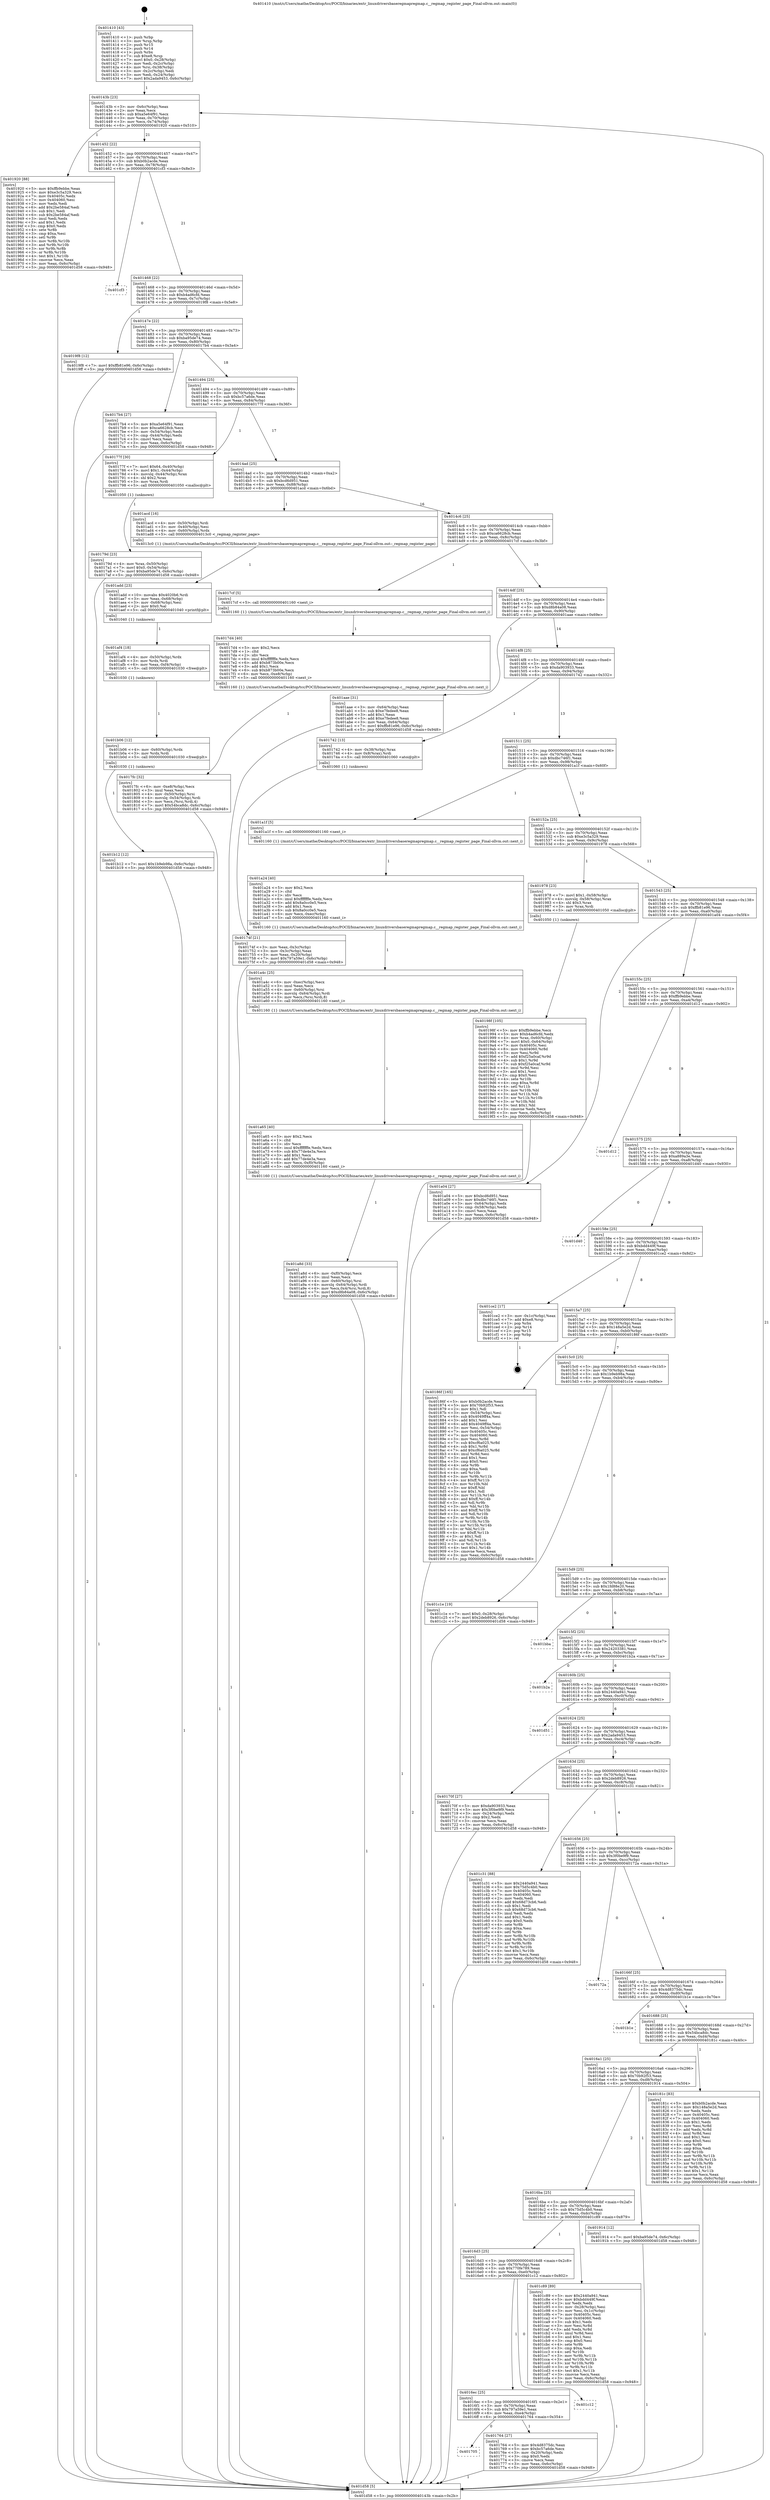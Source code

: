 digraph "0x401410" {
  label = "0x401410 (/mnt/c/Users/mathe/Desktop/tcc/POCII/binaries/extr_linuxdriversbaseregmapregmap.c__regmap_register_page_Final-ollvm.out::main(0))"
  labelloc = "t"
  node[shape=record]

  Entry [label="",width=0.3,height=0.3,shape=circle,fillcolor=black,style=filled]
  "0x40143b" [label="{
     0x40143b [23]\l
     | [instrs]\l
     &nbsp;&nbsp;0x40143b \<+3\>: mov -0x6c(%rbp),%eax\l
     &nbsp;&nbsp;0x40143e \<+2\>: mov %eax,%ecx\l
     &nbsp;&nbsp;0x401440 \<+6\>: sub $0xa5e64f91,%ecx\l
     &nbsp;&nbsp;0x401446 \<+3\>: mov %eax,-0x70(%rbp)\l
     &nbsp;&nbsp;0x401449 \<+3\>: mov %ecx,-0x74(%rbp)\l
     &nbsp;&nbsp;0x40144c \<+6\>: je 0000000000401920 \<main+0x510\>\l
  }"]
  "0x401920" [label="{
     0x401920 [88]\l
     | [instrs]\l
     &nbsp;&nbsp;0x401920 \<+5\>: mov $0xffb9ebbe,%eax\l
     &nbsp;&nbsp;0x401925 \<+5\>: mov $0xe3c5a329,%ecx\l
     &nbsp;&nbsp;0x40192a \<+7\>: mov 0x40405c,%edx\l
     &nbsp;&nbsp;0x401931 \<+7\>: mov 0x404060,%esi\l
     &nbsp;&nbsp;0x401938 \<+2\>: mov %edx,%edi\l
     &nbsp;&nbsp;0x40193a \<+6\>: add $0x2be584af,%edi\l
     &nbsp;&nbsp;0x401940 \<+3\>: sub $0x1,%edi\l
     &nbsp;&nbsp;0x401943 \<+6\>: sub $0x2be584af,%edi\l
     &nbsp;&nbsp;0x401949 \<+3\>: imul %edi,%edx\l
     &nbsp;&nbsp;0x40194c \<+3\>: and $0x1,%edx\l
     &nbsp;&nbsp;0x40194f \<+3\>: cmp $0x0,%edx\l
     &nbsp;&nbsp;0x401952 \<+4\>: sete %r8b\l
     &nbsp;&nbsp;0x401956 \<+3\>: cmp $0xa,%esi\l
     &nbsp;&nbsp;0x401959 \<+4\>: setl %r9b\l
     &nbsp;&nbsp;0x40195d \<+3\>: mov %r8b,%r10b\l
     &nbsp;&nbsp;0x401960 \<+3\>: and %r9b,%r10b\l
     &nbsp;&nbsp;0x401963 \<+3\>: xor %r9b,%r8b\l
     &nbsp;&nbsp;0x401966 \<+3\>: or %r8b,%r10b\l
     &nbsp;&nbsp;0x401969 \<+4\>: test $0x1,%r10b\l
     &nbsp;&nbsp;0x40196d \<+3\>: cmovne %ecx,%eax\l
     &nbsp;&nbsp;0x401970 \<+3\>: mov %eax,-0x6c(%rbp)\l
     &nbsp;&nbsp;0x401973 \<+5\>: jmp 0000000000401d58 \<main+0x948\>\l
  }"]
  "0x401452" [label="{
     0x401452 [22]\l
     | [instrs]\l
     &nbsp;&nbsp;0x401452 \<+5\>: jmp 0000000000401457 \<main+0x47\>\l
     &nbsp;&nbsp;0x401457 \<+3\>: mov -0x70(%rbp),%eax\l
     &nbsp;&nbsp;0x40145a \<+5\>: sub $0xb0b2acde,%eax\l
     &nbsp;&nbsp;0x40145f \<+3\>: mov %eax,-0x78(%rbp)\l
     &nbsp;&nbsp;0x401462 \<+6\>: je 0000000000401cf3 \<main+0x8e3\>\l
  }"]
  Exit [label="",width=0.3,height=0.3,shape=circle,fillcolor=black,style=filled,peripheries=2]
  "0x401cf3" [label="{
     0x401cf3\l
  }", style=dashed]
  "0x401468" [label="{
     0x401468 [22]\l
     | [instrs]\l
     &nbsp;&nbsp;0x401468 \<+5\>: jmp 000000000040146d \<main+0x5d\>\l
     &nbsp;&nbsp;0x40146d \<+3\>: mov -0x70(%rbp),%eax\l
     &nbsp;&nbsp;0x401470 \<+5\>: sub $0xb4ad6cfd,%eax\l
     &nbsp;&nbsp;0x401475 \<+3\>: mov %eax,-0x7c(%rbp)\l
     &nbsp;&nbsp;0x401478 \<+6\>: je 00000000004019f8 \<main+0x5e8\>\l
  }"]
  "0x401b12" [label="{
     0x401b12 [12]\l
     | [instrs]\l
     &nbsp;&nbsp;0x401b12 \<+7\>: movl $0x1b9eb98a,-0x6c(%rbp)\l
     &nbsp;&nbsp;0x401b19 \<+5\>: jmp 0000000000401d58 \<main+0x948\>\l
  }"]
  "0x4019f8" [label="{
     0x4019f8 [12]\l
     | [instrs]\l
     &nbsp;&nbsp;0x4019f8 \<+7\>: movl $0xffb81e96,-0x6c(%rbp)\l
     &nbsp;&nbsp;0x4019ff \<+5\>: jmp 0000000000401d58 \<main+0x948\>\l
  }"]
  "0x40147e" [label="{
     0x40147e [22]\l
     | [instrs]\l
     &nbsp;&nbsp;0x40147e \<+5\>: jmp 0000000000401483 \<main+0x73\>\l
     &nbsp;&nbsp;0x401483 \<+3\>: mov -0x70(%rbp),%eax\l
     &nbsp;&nbsp;0x401486 \<+5\>: sub $0xba95de74,%eax\l
     &nbsp;&nbsp;0x40148b \<+3\>: mov %eax,-0x80(%rbp)\l
     &nbsp;&nbsp;0x40148e \<+6\>: je 00000000004017b4 \<main+0x3a4\>\l
  }"]
  "0x401b06" [label="{
     0x401b06 [12]\l
     | [instrs]\l
     &nbsp;&nbsp;0x401b06 \<+4\>: mov -0x60(%rbp),%rdx\l
     &nbsp;&nbsp;0x401b0a \<+3\>: mov %rdx,%rdi\l
     &nbsp;&nbsp;0x401b0d \<+5\>: call 0000000000401030 \<free@plt\>\l
     | [calls]\l
     &nbsp;&nbsp;0x401030 \{1\} (unknown)\l
  }"]
  "0x4017b4" [label="{
     0x4017b4 [27]\l
     | [instrs]\l
     &nbsp;&nbsp;0x4017b4 \<+5\>: mov $0xa5e64f91,%eax\l
     &nbsp;&nbsp;0x4017b9 \<+5\>: mov $0xca6628cb,%ecx\l
     &nbsp;&nbsp;0x4017be \<+3\>: mov -0x54(%rbp),%edx\l
     &nbsp;&nbsp;0x4017c1 \<+3\>: cmp -0x44(%rbp),%edx\l
     &nbsp;&nbsp;0x4017c4 \<+3\>: cmovl %ecx,%eax\l
     &nbsp;&nbsp;0x4017c7 \<+3\>: mov %eax,-0x6c(%rbp)\l
     &nbsp;&nbsp;0x4017ca \<+5\>: jmp 0000000000401d58 \<main+0x948\>\l
  }"]
  "0x401494" [label="{
     0x401494 [25]\l
     | [instrs]\l
     &nbsp;&nbsp;0x401494 \<+5\>: jmp 0000000000401499 \<main+0x89\>\l
     &nbsp;&nbsp;0x401499 \<+3\>: mov -0x70(%rbp),%eax\l
     &nbsp;&nbsp;0x40149c \<+5\>: sub $0xbc57a6de,%eax\l
     &nbsp;&nbsp;0x4014a1 \<+6\>: mov %eax,-0x84(%rbp)\l
     &nbsp;&nbsp;0x4014a7 \<+6\>: je 000000000040177f \<main+0x36f\>\l
  }"]
  "0x401af4" [label="{
     0x401af4 [18]\l
     | [instrs]\l
     &nbsp;&nbsp;0x401af4 \<+4\>: mov -0x50(%rbp),%rdx\l
     &nbsp;&nbsp;0x401af8 \<+3\>: mov %rdx,%rdi\l
     &nbsp;&nbsp;0x401afb \<+6\>: mov %eax,-0xf4(%rbp)\l
     &nbsp;&nbsp;0x401b01 \<+5\>: call 0000000000401030 \<free@plt\>\l
     | [calls]\l
     &nbsp;&nbsp;0x401030 \{1\} (unknown)\l
  }"]
  "0x40177f" [label="{
     0x40177f [30]\l
     | [instrs]\l
     &nbsp;&nbsp;0x40177f \<+7\>: movl $0x64,-0x40(%rbp)\l
     &nbsp;&nbsp;0x401786 \<+7\>: movl $0x1,-0x44(%rbp)\l
     &nbsp;&nbsp;0x40178d \<+4\>: movslq -0x44(%rbp),%rax\l
     &nbsp;&nbsp;0x401791 \<+4\>: shl $0x2,%rax\l
     &nbsp;&nbsp;0x401795 \<+3\>: mov %rax,%rdi\l
     &nbsp;&nbsp;0x401798 \<+5\>: call 0000000000401050 \<malloc@plt\>\l
     | [calls]\l
     &nbsp;&nbsp;0x401050 \{1\} (unknown)\l
  }"]
  "0x4014ad" [label="{
     0x4014ad [25]\l
     | [instrs]\l
     &nbsp;&nbsp;0x4014ad \<+5\>: jmp 00000000004014b2 \<main+0xa2\>\l
     &nbsp;&nbsp;0x4014b2 \<+3\>: mov -0x70(%rbp),%eax\l
     &nbsp;&nbsp;0x4014b5 \<+5\>: sub $0xbcd6d951,%eax\l
     &nbsp;&nbsp;0x4014ba \<+6\>: mov %eax,-0x88(%rbp)\l
     &nbsp;&nbsp;0x4014c0 \<+6\>: je 0000000000401acd \<main+0x6bd\>\l
  }"]
  "0x401add" [label="{
     0x401add [23]\l
     | [instrs]\l
     &nbsp;&nbsp;0x401add \<+10\>: movabs $0x4020b6,%rdi\l
     &nbsp;&nbsp;0x401ae7 \<+3\>: mov %eax,-0x68(%rbp)\l
     &nbsp;&nbsp;0x401aea \<+3\>: mov -0x68(%rbp),%esi\l
     &nbsp;&nbsp;0x401aed \<+2\>: mov $0x0,%al\l
     &nbsp;&nbsp;0x401aef \<+5\>: call 0000000000401040 \<printf@plt\>\l
     | [calls]\l
     &nbsp;&nbsp;0x401040 \{1\} (unknown)\l
  }"]
  "0x401acd" [label="{
     0x401acd [16]\l
     | [instrs]\l
     &nbsp;&nbsp;0x401acd \<+4\>: mov -0x50(%rbp),%rdi\l
     &nbsp;&nbsp;0x401ad1 \<+3\>: mov -0x40(%rbp),%esi\l
     &nbsp;&nbsp;0x401ad4 \<+4\>: mov -0x60(%rbp),%rdx\l
     &nbsp;&nbsp;0x401ad8 \<+5\>: call 00000000004013c0 \<_regmap_register_page\>\l
     | [calls]\l
     &nbsp;&nbsp;0x4013c0 \{1\} (/mnt/c/Users/mathe/Desktop/tcc/POCII/binaries/extr_linuxdriversbaseregmapregmap.c__regmap_register_page_Final-ollvm.out::_regmap_register_page)\l
  }"]
  "0x4014c6" [label="{
     0x4014c6 [25]\l
     | [instrs]\l
     &nbsp;&nbsp;0x4014c6 \<+5\>: jmp 00000000004014cb \<main+0xbb\>\l
     &nbsp;&nbsp;0x4014cb \<+3\>: mov -0x70(%rbp),%eax\l
     &nbsp;&nbsp;0x4014ce \<+5\>: sub $0xca6628cb,%eax\l
     &nbsp;&nbsp;0x4014d3 \<+6\>: mov %eax,-0x8c(%rbp)\l
     &nbsp;&nbsp;0x4014d9 \<+6\>: je 00000000004017cf \<main+0x3bf\>\l
  }"]
  "0x401a8d" [label="{
     0x401a8d [33]\l
     | [instrs]\l
     &nbsp;&nbsp;0x401a8d \<+6\>: mov -0xf0(%rbp),%ecx\l
     &nbsp;&nbsp;0x401a93 \<+3\>: imul %eax,%ecx\l
     &nbsp;&nbsp;0x401a96 \<+4\>: mov -0x60(%rbp),%rsi\l
     &nbsp;&nbsp;0x401a9a \<+4\>: movslq -0x64(%rbp),%rdi\l
     &nbsp;&nbsp;0x401a9e \<+4\>: mov %ecx,0x4(%rsi,%rdi,8)\l
     &nbsp;&nbsp;0x401aa2 \<+7\>: movl $0xd8b84a08,-0x6c(%rbp)\l
     &nbsp;&nbsp;0x401aa9 \<+5\>: jmp 0000000000401d58 \<main+0x948\>\l
  }"]
  "0x4017cf" [label="{
     0x4017cf [5]\l
     | [instrs]\l
     &nbsp;&nbsp;0x4017cf \<+5\>: call 0000000000401160 \<next_i\>\l
     | [calls]\l
     &nbsp;&nbsp;0x401160 \{1\} (/mnt/c/Users/mathe/Desktop/tcc/POCII/binaries/extr_linuxdriversbaseregmapregmap.c__regmap_register_page_Final-ollvm.out::next_i)\l
  }"]
  "0x4014df" [label="{
     0x4014df [25]\l
     | [instrs]\l
     &nbsp;&nbsp;0x4014df \<+5\>: jmp 00000000004014e4 \<main+0xd4\>\l
     &nbsp;&nbsp;0x4014e4 \<+3\>: mov -0x70(%rbp),%eax\l
     &nbsp;&nbsp;0x4014e7 \<+5\>: sub $0xd8b84a08,%eax\l
     &nbsp;&nbsp;0x4014ec \<+6\>: mov %eax,-0x90(%rbp)\l
     &nbsp;&nbsp;0x4014f2 \<+6\>: je 0000000000401aae \<main+0x69e\>\l
  }"]
  "0x401a65" [label="{
     0x401a65 [40]\l
     | [instrs]\l
     &nbsp;&nbsp;0x401a65 \<+5\>: mov $0x2,%ecx\l
     &nbsp;&nbsp;0x401a6a \<+1\>: cltd\l
     &nbsp;&nbsp;0x401a6b \<+2\>: idiv %ecx\l
     &nbsp;&nbsp;0x401a6d \<+6\>: imul $0xfffffffe,%edx,%ecx\l
     &nbsp;&nbsp;0x401a73 \<+6\>: sub $0x77de4e3a,%ecx\l
     &nbsp;&nbsp;0x401a79 \<+3\>: add $0x1,%ecx\l
     &nbsp;&nbsp;0x401a7c \<+6\>: add $0x77de4e3a,%ecx\l
     &nbsp;&nbsp;0x401a82 \<+6\>: mov %ecx,-0xf0(%rbp)\l
     &nbsp;&nbsp;0x401a88 \<+5\>: call 0000000000401160 \<next_i\>\l
     | [calls]\l
     &nbsp;&nbsp;0x401160 \{1\} (/mnt/c/Users/mathe/Desktop/tcc/POCII/binaries/extr_linuxdriversbaseregmapregmap.c__regmap_register_page_Final-ollvm.out::next_i)\l
  }"]
  "0x401aae" [label="{
     0x401aae [31]\l
     | [instrs]\l
     &nbsp;&nbsp;0x401aae \<+3\>: mov -0x64(%rbp),%eax\l
     &nbsp;&nbsp;0x401ab1 \<+5\>: sub $0xe7fedee8,%eax\l
     &nbsp;&nbsp;0x401ab6 \<+3\>: add $0x1,%eax\l
     &nbsp;&nbsp;0x401ab9 \<+5\>: add $0xe7fedee8,%eax\l
     &nbsp;&nbsp;0x401abe \<+3\>: mov %eax,-0x64(%rbp)\l
     &nbsp;&nbsp;0x401ac1 \<+7\>: movl $0xffb81e96,-0x6c(%rbp)\l
     &nbsp;&nbsp;0x401ac8 \<+5\>: jmp 0000000000401d58 \<main+0x948\>\l
  }"]
  "0x4014f8" [label="{
     0x4014f8 [25]\l
     | [instrs]\l
     &nbsp;&nbsp;0x4014f8 \<+5\>: jmp 00000000004014fd \<main+0xed\>\l
     &nbsp;&nbsp;0x4014fd \<+3\>: mov -0x70(%rbp),%eax\l
     &nbsp;&nbsp;0x401500 \<+5\>: sub $0xda903933,%eax\l
     &nbsp;&nbsp;0x401505 \<+6\>: mov %eax,-0x94(%rbp)\l
     &nbsp;&nbsp;0x40150b \<+6\>: je 0000000000401742 \<main+0x332\>\l
  }"]
  "0x401a4c" [label="{
     0x401a4c [25]\l
     | [instrs]\l
     &nbsp;&nbsp;0x401a4c \<+6\>: mov -0xec(%rbp),%ecx\l
     &nbsp;&nbsp;0x401a52 \<+3\>: imul %eax,%ecx\l
     &nbsp;&nbsp;0x401a55 \<+4\>: mov -0x60(%rbp),%rsi\l
     &nbsp;&nbsp;0x401a59 \<+4\>: movslq -0x64(%rbp),%rdi\l
     &nbsp;&nbsp;0x401a5d \<+3\>: mov %ecx,(%rsi,%rdi,8)\l
     &nbsp;&nbsp;0x401a60 \<+5\>: call 0000000000401160 \<next_i\>\l
     | [calls]\l
     &nbsp;&nbsp;0x401160 \{1\} (/mnt/c/Users/mathe/Desktop/tcc/POCII/binaries/extr_linuxdriversbaseregmapregmap.c__regmap_register_page_Final-ollvm.out::next_i)\l
  }"]
  "0x401742" [label="{
     0x401742 [13]\l
     | [instrs]\l
     &nbsp;&nbsp;0x401742 \<+4\>: mov -0x38(%rbp),%rax\l
     &nbsp;&nbsp;0x401746 \<+4\>: mov 0x8(%rax),%rdi\l
     &nbsp;&nbsp;0x40174a \<+5\>: call 0000000000401060 \<atoi@plt\>\l
     | [calls]\l
     &nbsp;&nbsp;0x401060 \{1\} (unknown)\l
  }"]
  "0x401511" [label="{
     0x401511 [25]\l
     | [instrs]\l
     &nbsp;&nbsp;0x401511 \<+5\>: jmp 0000000000401516 \<main+0x106\>\l
     &nbsp;&nbsp;0x401516 \<+3\>: mov -0x70(%rbp),%eax\l
     &nbsp;&nbsp;0x401519 \<+5\>: sub $0xdbc746f1,%eax\l
     &nbsp;&nbsp;0x40151e \<+6\>: mov %eax,-0x98(%rbp)\l
     &nbsp;&nbsp;0x401524 \<+6\>: je 0000000000401a1f \<main+0x60f\>\l
  }"]
  "0x401a24" [label="{
     0x401a24 [40]\l
     | [instrs]\l
     &nbsp;&nbsp;0x401a24 \<+5\>: mov $0x2,%ecx\l
     &nbsp;&nbsp;0x401a29 \<+1\>: cltd\l
     &nbsp;&nbsp;0x401a2a \<+2\>: idiv %ecx\l
     &nbsp;&nbsp;0x401a2c \<+6\>: imul $0xfffffffe,%edx,%ecx\l
     &nbsp;&nbsp;0x401a32 \<+6\>: add $0x8a0cc0e5,%ecx\l
     &nbsp;&nbsp;0x401a38 \<+3\>: add $0x1,%ecx\l
     &nbsp;&nbsp;0x401a3b \<+6\>: sub $0x8a0cc0e5,%ecx\l
     &nbsp;&nbsp;0x401a41 \<+6\>: mov %ecx,-0xec(%rbp)\l
     &nbsp;&nbsp;0x401a47 \<+5\>: call 0000000000401160 \<next_i\>\l
     | [calls]\l
     &nbsp;&nbsp;0x401160 \{1\} (/mnt/c/Users/mathe/Desktop/tcc/POCII/binaries/extr_linuxdriversbaseregmapregmap.c__regmap_register_page_Final-ollvm.out::next_i)\l
  }"]
  "0x401a1f" [label="{
     0x401a1f [5]\l
     | [instrs]\l
     &nbsp;&nbsp;0x401a1f \<+5\>: call 0000000000401160 \<next_i\>\l
     | [calls]\l
     &nbsp;&nbsp;0x401160 \{1\} (/mnt/c/Users/mathe/Desktop/tcc/POCII/binaries/extr_linuxdriversbaseregmapregmap.c__regmap_register_page_Final-ollvm.out::next_i)\l
  }"]
  "0x40152a" [label="{
     0x40152a [25]\l
     | [instrs]\l
     &nbsp;&nbsp;0x40152a \<+5\>: jmp 000000000040152f \<main+0x11f\>\l
     &nbsp;&nbsp;0x40152f \<+3\>: mov -0x70(%rbp),%eax\l
     &nbsp;&nbsp;0x401532 \<+5\>: sub $0xe3c5a329,%eax\l
     &nbsp;&nbsp;0x401537 \<+6\>: mov %eax,-0x9c(%rbp)\l
     &nbsp;&nbsp;0x40153d \<+6\>: je 0000000000401978 \<main+0x568\>\l
  }"]
  "0x40198f" [label="{
     0x40198f [105]\l
     | [instrs]\l
     &nbsp;&nbsp;0x40198f \<+5\>: mov $0xffb9ebbe,%ecx\l
     &nbsp;&nbsp;0x401994 \<+5\>: mov $0xb4ad6cfd,%edx\l
     &nbsp;&nbsp;0x401999 \<+4\>: mov %rax,-0x60(%rbp)\l
     &nbsp;&nbsp;0x40199d \<+7\>: movl $0x0,-0x64(%rbp)\l
     &nbsp;&nbsp;0x4019a4 \<+7\>: mov 0x40405c,%esi\l
     &nbsp;&nbsp;0x4019ab \<+8\>: mov 0x404060,%r8d\l
     &nbsp;&nbsp;0x4019b3 \<+3\>: mov %esi,%r9d\l
     &nbsp;&nbsp;0x4019b6 \<+7\>: add $0xf25a0caf,%r9d\l
     &nbsp;&nbsp;0x4019bd \<+4\>: sub $0x1,%r9d\l
     &nbsp;&nbsp;0x4019c1 \<+7\>: sub $0xf25a0caf,%r9d\l
     &nbsp;&nbsp;0x4019c8 \<+4\>: imul %r9d,%esi\l
     &nbsp;&nbsp;0x4019cc \<+3\>: and $0x1,%esi\l
     &nbsp;&nbsp;0x4019cf \<+3\>: cmp $0x0,%esi\l
     &nbsp;&nbsp;0x4019d2 \<+4\>: sete %r10b\l
     &nbsp;&nbsp;0x4019d6 \<+4\>: cmp $0xa,%r8d\l
     &nbsp;&nbsp;0x4019da \<+4\>: setl %r11b\l
     &nbsp;&nbsp;0x4019de \<+3\>: mov %r10b,%bl\l
     &nbsp;&nbsp;0x4019e1 \<+3\>: and %r11b,%bl\l
     &nbsp;&nbsp;0x4019e4 \<+3\>: xor %r11b,%r10b\l
     &nbsp;&nbsp;0x4019e7 \<+3\>: or %r10b,%bl\l
     &nbsp;&nbsp;0x4019ea \<+3\>: test $0x1,%bl\l
     &nbsp;&nbsp;0x4019ed \<+3\>: cmovne %edx,%ecx\l
     &nbsp;&nbsp;0x4019f0 \<+3\>: mov %ecx,-0x6c(%rbp)\l
     &nbsp;&nbsp;0x4019f3 \<+5\>: jmp 0000000000401d58 \<main+0x948\>\l
  }"]
  "0x401978" [label="{
     0x401978 [23]\l
     | [instrs]\l
     &nbsp;&nbsp;0x401978 \<+7\>: movl $0x1,-0x58(%rbp)\l
     &nbsp;&nbsp;0x40197f \<+4\>: movslq -0x58(%rbp),%rax\l
     &nbsp;&nbsp;0x401983 \<+4\>: shl $0x3,%rax\l
     &nbsp;&nbsp;0x401987 \<+3\>: mov %rax,%rdi\l
     &nbsp;&nbsp;0x40198a \<+5\>: call 0000000000401050 \<malloc@plt\>\l
     | [calls]\l
     &nbsp;&nbsp;0x401050 \{1\} (unknown)\l
  }"]
  "0x401543" [label="{
     0x401543 [25]\l
     | [instrs]\l
     &nbsp;&nbsp;0x401543 \<+5\>: jmp 0000000000401548 \<main+0x138\>\l
     &nbsp;&nbsp;0x401548 \<+3\>: mov -0x70(%rbp),%eax\l
     &nbsp;&nbsp;0x40154b \<+5\>: sub $0xffb81e96,%eax\l
     &nbsp;&nbsp;0x401550 \<+6\>: mov %eax,-0xa0(%rbp)\l
     &nbsp;&nbsp;0x401556 \<+6\>: je 0000000000401a04 \<main+0x5f4\>\l
  }"]
  "0x4017fc" [label="{
     0x4017fc [32]\l
     | [instrs]\l
     &nbsp;&nbsp;0x4017fc \<+6\>: mov -0xe8(%rbp),%ecx\l
     &nbsp;&nbsp;0x401802 \<+3\>: imul %eax,%ecx\l
     &nbsp;&nbsp;0x401805 \<+4\>: mov -0x50(%rbp),%rsi\l
     &nbsp;&nbsp;0x401809 \<+4\>: movslq -0x54(%rbp),%rdi\l
     &nbsp;&nbsp;0x40180d \<+3\>: mov %ecx,(%rsi,%rdi,4)\l
     &nbsp;&nbsp;0x401810 \<+7\>: movl $0x54bca8dc,-0x6c(%rbp)\l
     &nbsp;&nbsp;0x401817 \<+5\>: jmp 0000000000401d58 \<main+0x948\>\l
  }"]
  "0x401a04" [label="{
     0x401a04 [27]\l
     | [instrs]\l
     &nbsp;&nbsp;0x401a04 \<+5\>: mov $0xbcd6d951,%eax\l
     &nbsp;&nbsp;0x401a09 \<+5\>: mov $0xdbc746f1,%ecx\l
     &nbsp;&nbsp;0x401a0e \<+3\>: mov -0x64(%rbp),%edx\l
     &nbsp;&nbsp;0x401a11 \<+3\>: cmp -0x58(%rbp),%edx\l
     &nbsp;&nbsp;0x401a14 \<+3\>: cmovl %ecx,%eax\l
     &nbsp;&nbsp;0x401a17 \<+3\>: mov %eax,-0x6c(%rbp)\l
     &nbsp;&nbsp;0x401a1a \<+5\>: jmp 0000000000401d58 \<main+0x948\>\l
  }"]
  "0x40155c" [label="{
     0x40155c [25]\l
     | [instrs]\l
     &nbsp;&nbsp;0x40155c \<+5\>: jmp 0000000000401561 \<main+0x151\>\l
     &nbsp;&nbsp;0x401561 \<+3\>: mov -0x70(%rbp),%eax\l
     &nbsp;&nbsp;0x401564 \<+5\>: sub $0xffb9ebbe,%eax\l
     &nbsp;&nbsp;0x401569 \<+6\>: mov %eax,-0xa4(%rbp)\l
     &nbsp;&nbsp;0x40156f \<+6\>: je 0000000000401d12 \<main+0x902\>\l
  }"]
  "0x4017d4" [label="{
     0x4017d4 [40]\l
     | [instrs]\l
     &nbsp;&nbsp;0x4017d4 \<+5\>: mov $0x2,%ecx\l
     &nbsp;&nbsp;0x4017d9 \<+1\>: cltd\l
     &nbsp;&nbsp;0x4017da \<+2\>: idiv %ecx\l
     &nbsp;&nbsp;0x4017dc \<+6\>: imul $0xfffffffe,%edx,%ecx\l
     &nbsp;&nbsp;0x4017e2 \<+6\>: add $0xb873b00e,%ecx\l
     &nbsp;&nbsp;0x4017e8 \<+3\>: add $0x1,%ecx\l
     &nbsp;&nbsp;0x4017eb \<+6\>: sub $0xb873b00e,%ecx\l
     &nbsp;&nbsp;0x4017f1 \<+6\>: mov %ecx,-0xe8(%rbp)\l
     &nbsp;&nbsp;0x4017f7 \<+5\>: call 0000000000401160 \<next_i\>\l
     | [calls]\l
     &nbsp;&nbsp;0x401160 \{1\} (/mnt/c/Users/mathe/Desktop/tcc/POCII/binaries/extr_linuxdriversbaseregmapregmap.c__regmap_register_page_Final-ollvm.out::next_i)\l
  }"]
  "0x401d12" [label="{
     0x401d12\l
  }", style=dashed]
  "0x401575" [label="{
     0x401575 [25]\l
     | [instrs]\l
     &nbsp;&nbsp;0x401575 \<+5\>: jmp 000000000040157a \<main+0x16a\>\l
     &nbsp;&nbsp;0x40157a \<+3\>: mov -0x70(%rbp),%eax\l
     &nbsp;&nbsp;0x40157d \<+5\>: sub $0xa889a3e,%eax\l
     &nbsp;&nbsp;0x401582 \<+6\>: mov %eax,-0xa8(%rbp)\l
     &nbsp;&nbsp;0x401588 \<+6\>: je 0000000000401d40 \<main+0x930\>\l
  }"]
  "0x40179d" [label="{
     0x40179d [23]\l
     | [instrs]\l
     &nbsp;&nbsp;0x40179d \<+4\>: mov %rax,-0x50(%rbp)\l
     &nbsp;&nbsp;0x4017a1 \<+7\>: movl $0x0,-0x54(%rbp)\l
     &nbsp;&nbsp;0x4017a8 \<+7\>: movl $0xba95de74,-0x6c(%rbp)\l
     &nbsp;&nbsp;0x4017af \<+5\>: jmp 0000000000401d58 \<main+0x948\>\l
  }"]
  "0x401d40" [label="{
     0x401d40\l
  }", style=dashed]
  "0x40158e" [label="{
     0x40158e [25]\l
     | [instrs]\l
     &nbsp;&nbsp;0x40158e \<+5\>: jmp 0000000000401593 \<main+0x183\>\l
     &nbsp;&nbsp;0x401593 \<+3\>: mov -0x70(%rbp),%eax\l
     &nbsp;&nbsp;0x401596 \<+5\>: sub $0xbdd449f,%eax\l
     &nbsp;&nbsp;0x40159b \<+6\>: mov %eax,-0xac(%rbp)\l
     &nbsp;&nbsp;0x4015a1 \<+6\>: je 0000000000401ce2 \<main+0x8d2\>\l
  }"]
  "0x401705" [label="{
     0x401705\l
  }", style=dashed]
  "0x401ce2" [label="{
     0x401ce2 [17]\l
     | [instrs]\l
     &nbsp;&nbsp;0x401ce2 \<+3\>: mov -0x1c(%rbp),%eax\l
     &nbsp;&nbsp;0x401ce5 \<+7\>: add $0xe8,%rsp\l
     &nbsp;&nbsp;0x401cec \<+1\>: pop %rbx\l
     &nbsp;&nbsp;0x401ced \<+2\>: pop %r14\l
     &nbsp;&nbsp;0x401cef \<+2\>: pop %r15\l
     &nbsp;&nbsp;0x401cf1 \<+1\>: pop %rbp\l
     &nbsp;&nbsp;0x401cf2 \<+1\>: ret\l
  }"]
  "0x4015a7" [label="{
     0x4015a7 [25]\l
     | [instrs]\l
     &nbsp;&nbsp;0x4015a7 \<+5\>: jmp 00000000004015ac \<main+0x19c\>\l
     &nbsp;&nbsp;0x4015ac \<+3\>: mov -0x70(%rbp),%eax\l
     &nbsp;&nbsp;0x4015af \<+5\>: sub $0x148a5e2d,%eax\l
     &nbsp;&nbsp;0x4015b4 \<+6\>: mov %eax,-0xb0(%rbp)\l
     &nbsp;&nbsp;0x4015ba \<+6\>: je 000000000040186f \<main+0x45f\>\l
  }"]
  "0x401764" [label="{
     0x401764 [27]\l
     | [instrs]\l
     &nbsp;&nbsp;0x401764 \<+5\>: mov $0x4d8375dc,%eax\l
     &nbsp;&nbsp;0x401769 \<+5\>: mov $0xbc57a6de,%ecx\l
     &nbsp;&nbsp;0x40176e \<+3\>: mov -0x20(%rbp),%edx\l
     &nbsp;&nbsp;0x401771 \<+3\>: cmp $0x0,%edx\l
     &nbsp;&nbsp;0x401774 \<+3\>: cmove %ecx,%eax\l
     &nbsp;&nbsp;0x401777 \<+3\>: mov %eax,-0x6c(%rbp)\l
     &nbsp;&nbsp;0x40177a \<+5\>: jmp 0000000000401d58 \<main+0x948\>\l
  }"]
  "0x40186f" [label="{
     0x40186f [165]\l
     | [instrs]\l
     &nbsp;&nbsp;0x40186f \<+5\>: mov $0xb0b2acde,%eax\l
     &nbsp;&nbsp;0x401874 \<+5\>: mov $0x70b92f53,%ecx\l
     &nbsp;&nbsp;0x401879 \<+2\>: mov $0x1,%dl\l
     &nbsp;&nbsp;0x40187b \<+3\>: mov -0x54(%rbp),%esi\l
     &nbsp;&nbsp;0x40187e \<+6\>: sub $0x4049ff4a,%esi\l
     &nbsp;&nbsp;0x401884 \<+3\>: add $0x1,%esi\l
     &nbsp;&nbsp;0x401887 \<+6\>: add $0x4049ff4a,%esi\l
     &nbsp;&nbsp;0x40188d \<+3\>: mov %esi,-0x54(%rbp)\l
     &nbsp;&nbsp;0x401890 \<+7\>: mov 0x40405c,%esi\l
     &nbsp;&nbsp;0x401897 \<+7\>: mov 0x404060,%edi\l
     &nbsp;&nbsp;0x40189e \<+3\>: mov %esi,%r8d\l
     &nbsp;&nbsp;0x4018a1 \<+7\>: sub $0xcf6a025,%r8d\l
     &nbsp;&nbsp;0x4018a8 \<+4\>: sub $0x1,%r8d\l
     &nbsp;&nbsp;0x4018ac \<+7\>: add $0xcf6a025,%r8d\l
     &nbsp;&nbsp;0x4018b3 \<+4\>: imul %r8d,%esi\l
     &nbsp;&nbsp;0x4018b7 \<+3\>: and $0x1,%esi\l
     &nbsp;&nbsp;0x4018ba \<+3\>: cmp $0x0,%esi\l
     &nbsp;&nbsp;0x4018bd \<+4\>: sete %r9b\l
     &nbsp;&nbsp;0x4018c1 \<+3\>: cmp $0xa,%edi\l
     &nbsp;&nbsp;0x4018c4 \<+4\>: setl %r10b\l
     &nbsp;&nbsp;0x4018c8 \<+3\>: mov %r9b,%r11b\l
     &nbsp;&nbsp;0x4018cb \<+4\>: xor $0xff,%r11b\l
     &nbsp;&nbsp;0x4018cf \<+3\>: mov %r10b,%bl\l
     &nbsp;&nbsp;0x4018d2 \<+3\>: xor $0xff,%bl\l
     &nbsp;&nbsp;0x4018d5 \<+3\>: xor $0x1,%dl\l
     &nbsp;&nbsp;0x4018d8 \<+3\>: mov %r11b,%r14b\l
     &nbsp;&nbsp;0x4018db \<+4\>: and $0xff,%r14b\l
     &nbsp;&nbsp;0x4018df \<+3\>: and %dl,%r9b\l
     &nbsp;&nbsp;0x4018e2 \<+3\>: mov %bl,%r15b\l
     &nbsp;&nbsp;0x4018e5 \<+4\>: and $0xff,%r15b\l
     &nbsp;&nbsp;0x4018e9 \<+3\>: and %dl,%r10b\l
     &nbsp;&nbsp;0x4018ec \<+3\>: or %r9b,%r14b\l
     &nbsp;&nbsp;0x4018ef \<+3\>: or %r10b,%r15b\l
     &nbsp;&nbsp;0x4018f2 \<+3\>: xor %r15b,%r14b\l
     &nbsp;&nbsp;0x4018f5 \<+3\>: or %bl,%r11b\l
     &nbsp;&nbsp;0x4018f8 \<+4\>: xor $0xff,%r11b\l
     &nbsp;&nbsp;0x4018fc \<+3\>: or $0x1,%dl\l
     &nbsp;&nbsp;0x4018ff \<+3\>: and %dl,%r11b\l
     &nbsp;&nbsp;0x401902 \<+3\>: or %r11b,%r14b\l
     &nbsp;&nbsp;0x401905 \<+4\>: test $0x1,%r14b\l
     &nbsp;&nbsp;0x401909 \<+3\>: cmovne %ecx,%eax\l
     &nbsp;&nbsp;0x40190c \<+3\>: mov %eax,-0x6c(%rbp)\l
     &nbsp;&nbsp;0x40190f \<+5\>: jmp 0000000000401d58 \<main+0x948\>\l
  }"]
  "0x4015c0" [label="{
     0x4015c0 [25]\l
     | [instrs]\l
     &nbsp;&nbsp;0x4015c0 \<+5\>: jmp 00000000004015c5 \<main+0x1b5\>\l
     &nbsp;&nbsp;0x4015c5 \<+3\>: mov -0x70(%rbp),%eax\l
     &nbsp;&nbsp;0x4015c8 \<+5\>: sub $0x1b9eb98a,%eax\l
     &nbsp;&nbsp;0x4015cd \<+6\>: mov %eax,-0xb4(%rbp)\l
     &nbsp;&nbsp;0x4015d3 \<+6\>: je 0000000000401c1e \<main+0x80e\>\l
  }"]
  "0x4016ec" [label="{
     0x4016ec [25]\l
     | [instrs]\l
     &nbsp;&nbsp;0x4016ec \<+5\>: jmp 00000000004016f1 \<main+0x2e1\>\l
     &nbsp;&nbsp;0x4016f1 \<+3\>: mov -0x70(%rbp),%eax\l
     &nbsp;&nbsp;0x4016f4 \<+5\>: sub $0x797a59e1,%eax\l
     &nbsp;&nbsp;0x4016f9 \<+6\>: mov %eax,-0xe4(%rbp)\l
     &nbsp;&nbsp;0x4016ff \<+6\>: je 0000000000401764 \<main+0x354\>\l
  }"]
  "0x401c1e" [label="{
     0x401c1e [19]\l
     | [instrs]\l
     &nbsp;&nbsp;0x401c1e \<+7\>: movl $0x0,-0x28(%rbp)\l
     &nbsp;&nbsp;0x401c25 \<+7\>: movl $0x2deb8926,-0x6c(%rbp)\l
     &nbsp;&nbsp;0x401c2c \<+5\>: jmp 0000000000401d58 \<main+0x948\>\l
  }"]
  "0x4015d9" [label="{
     0x4015d9 [25]\l
     | [instrs]\l
     &nbsp;&nbsp;0x4015d9 \<+5\>: jmp 00000000004015de \<main+0x1ce\>\l
     &nbsp;&nbsp;0x4015de \<+3\>: mov -0x70(%rbp),%eax\l
     &nbsp;&nbsp;0x4015e1 \<+5\>: sub $0x1fd88e20,%eax\l
     &nbsp;&nbsp;0x4015e6 \<+6\>: mov %eax,-0xb8(%rbp)\l
     &nbsp;&nbsp;0x4015ec \<+6\>: je 0000000000401bba \<main+0x7aa\>\l
  }"]
  "0x401c12" [label="{
     0x401c12\l
  }", style=dashed]
  "0x401bba" [label="{
     0x401bba\l
  }", style=dashed]
  "0x4015f2" [label="{
     0x4015f2 [25]\l
     | [instrs]\l
     &nbsp;&nbsp;0x4015f2 \<+5\>: jmp 00000000004015f7 \<main+0x1e7\>\l
     &nbsp;&nbsp;0x4015f7 \<+3\>: mov -0x70(%rbp),%eax\l
     &nbsp;&nbsp;0x4015fa \<+5\>: sub $0x24203381,%eax\l
     &nbsp;&nbsp;0x4015ff \<+6\>: mov %eax,-0xbc(%rbp)\l
     &nbsp;&nbsp;0x401605 \<+6\>: je 0000000000401b2a \<main+0x71a\>\l
  }"]
  "0x4016d3" [label="{
     0x4016d3 [25]\l
     | [instrs]\l
     &nbsp;&nbsp;0x4016d3 \<+5\>: jmp 00000000004016d8 \<main+0x2c8\>\l
     &nbsp;&nbsp;0x4016d8 \<+3\>: mov -0x70(%rbp),%eax\l
     &nbsp;&nbsp;0x4016db \<+5\>: sub $0x770fe789,%eax\l
     &nbsp;&nbsp;0x4016e0 \<+6\>: mov %eax,-0xe0(%rbp)\l
     &nbsp;&nbsp;0x4016e6 \<+6\>: je 0000000000401c12 \<main+0x802\>\l
  }"]
  "0x401b2a" [label="{
     0x401b2a\l
  }", style=dashed]
  "0x40160b" [label="{
     0x40160b [25]\l
     | [instrs]\l
     &nbsp;&nbsp;0x40160b \<+5\>: jmp 0000000000401610 \<main+0x200\>\l
     &nbsp;&nbsp;0x401610 \<+3\>: mov -0x70(%rbp),%eax\l
     &nbsp;&nbsp;0x401613 \<+5\>: sub $0x2440a941,%eax\l
     &nbsp;&nbsp;0x401618 \<+6\>: mov %eax,-0xc0(%rbp)\l
     &nbsp;&nbsp;0x40161e \<+6\>: je 0000000000401d51 \<main+0x941\>\l
  }"]
  "0x401c89" [label="{
     0x401c89 [89]\l
     | [instrs]\l
     &nbsp;&nbsp;0x401c89 \<+5\>: mov $0x2440a941,%eax\l
     &nbsp;&nbsp;0x401c8e \<+5\>: mov $0xbdd449f,%ecx\l
     &nbsp;&nbsp;0x401c93 \<+2\>: xor %edx,%edx\l
     &nbsp;&nbsp;0x401c95 \<+3\>: mov -0x28(%rbp),%esi\l
     &nbsp;&nbsp;0x401c98 \<+3\>: mov %esi,-0x1c(%rbp)\l
     &nbsp;&nbsp;0x401c9b \<+7\>: mov 0x40405c,%esi\l
     &nbsp;&nbsp;0x401ca2 \<+7\>: mov 0x404060,%edi\l
     &nbsp;&nbsp;0x401ca9 \<+3\>: sub $0x1,%edx\l
     &nbsp;&nbsp;0x401cac \<+3\>: mov %esi,%r8d\l
     &nbsp;&nbsp;0x401caf \<+3\>: add %edx,%r8d\l
     &nbsp;&nbsp;0x401cb2 \<+4\>: imul %r8d,%esi\l
     &nbsp;&nbsp;0x401cb6 \<+3\>: and $0x1,%esi\l
     &nbsp;&nbsp;0x401cb9 \<+3\>: cmp $0x0,%esi\l
     &nbsp;&nbsp;0x401cbc \<+4\>: sete %r9b\l
     &nbsp;&nbsp;0x401cc0 \<+3\>: cmp $0xa,%edi\l
     &nbsp;&nbsp;0x401cc3 \<+4\>: setl %r10b\l
     &nbsp;&nbsp;0x401cc7 \<+3\>: mov %r9b,%r11b\l
     &nbsp;&nbsp;0x401cca \<+3\>: and %r10b,%r11b\l
     &nbsp;&nbsp;0x401ccd \<+3\>: xor %r10b,%r9b\l
     &nbsp;&nbsp;0x401cd0 \<+3\>: or %r9b,%r11b\l
     &nbsp;&nbsp;0x401cd3 \<+4\>: test $0x1,%r11b\l
     &nbsp;&nbsp;0x401cd7 \<+3\>: cmovne %ecx,%eax\l
     &nbsp;&nbsp;0x401cda \<+3\>: mov %eax,-0x6c(%rbp)\l
     &nbsp;&nbsp;0x401cdd \<+5\>: jmp 0000000000401d58 \<main+0x948\>\l
  }"]
  "0x401d51" [label="{
     0x401d51\l
  }", style=dashed]
  "0x401624" [label="{
     0x401624 [25]\l
     | [instrs]\l
     &nbsp;&nbsp;0x401624 \<+5\>: jmp 0000000000401629 \<main+0x219\>\l
     &nbsp;&nbsp;0x401629 \<+3\>: mov -0x70(%rbp),%eax\l
     &nbsp;&nbsp;0x40162c \<+5\>: sub $0x2ada9453,%eax\l
     &nbsp;&nbsp;0x401631 \<+6\>: mov %eax,-0xc4(%rbp)\l
     &nbsp;&nbsp;0x401637 \<+6\>: je 000000000040170f \<main+0x2ff\>\l
  }"]
  "0x4016ba" [label="{
     0x4016ba [25]\l
     | [instrs]\l
     &nbsp;&nbsp;0x4016ba \<+5\>: jmp 00000000004016bf \<main+0x2af\>\l
     &nbsp;&nbsp;0x4016bf \<+3\>: mov -0x70(%rbp),%eax\l
     &nbsp;&nbsp;0x4016c2 \<+5\>: sub $0x75d5c4b0,%eax\l
     &nbsp;&nbsp;0x4016c7 \<+6\>: mov %eax,-0xdc(%rbp)\l
     &nbsp;&nbsp;0x4016cd \<+6\>: je 0000000000401c89 \<main+0x879\>\l
  }"]
  "0x40170f" [label="{
     0x40170f [27]\l
     | [instrs]\l
     &nbsp;&nbsp;0x40170f \<+5\>: mov $0xda903933,%eax\l
     &nbsp;&nbsp;0x401714 \<+5\>: mov $0x3f0be9f9,%ecx\l
     &nbsp;&nbsp;0x401719 \<+3\>: mov -0x24(%rbp),%edx\l
     &nbsp;&nbsp;0x40171c \<+3\>: cmp $0x2,%edx\l
     &nbsp;&nbsp;0x40171f \<+3\>: cmovne %ecx,%eax\l
     &nbsp;&nbsp;0x401722 \<+3\>: mov %eax,-0x6c(%rbp)\l
     &nbsp;&nbsp;0x401725 \<+5\>: jmp 0000000000401d58 \<main+0x948\>\l
  }"]
  "0x40163d" [label="{
     0x40163d [25]\l
     | [instrs]\l
     &nbsp;&nbsp;0x40163d \<+5\>: jmp 0000000000401642 \<main+0x232\>\l
     &nbsp;&nbsp;0x401642 \<+3\>: mov -0x70(%rbp),%eax\l
     &nbsp;&nbsp;0x401645 \<+5\>: sub $0x2deb8926,%eax\l
     &nbsp;&nbsp;0x40164a \<+6\>: mov %eax,-0xc8(%rbp)\l
     &nbsp;&nbsp;0x401650 \<+6\>: je 0000000000401c31 \<main+0x821\>\l
  }"]
  "0x401d58" [label="{
     0x401d58 [5]\l
     | [instrs]\l
     &nbsp;&nbsp;0x401d58 \<+5\>: jmp 000000000040143b \<main+0x2b\>\l
  }"]
  "0x401410" [label="{
     0x401410 [43]\l
     | [instrs]\l
     &nbsp;&nbsp;0x401410 \<+1\>: push %rbp\l
     &nbsp;&nbsp;0x401411 \<+3\>: mov %rsp,%rbp\l
     &nbsp;&nbsp;0x401414 \<+2\>: push %r15\l
     &nbsp;&nbsp;0x401416 \<+2\>: push %r14\l
     &nbsp;&nbsp;0x401418 \<+1\>: push %rbx\l
     &nbsp;&nbsp;0x401419 \<+7\>: sub $0xe8,%rsp\l
     &nbsp;&nbsp;0x401420 \<+7\>: movl $0x0,-0x28(%rbp)\l
     &nbsp;&nbsp;0x401427 \<+3\>: mov %edi,-0x2c(%rbp)\l
     &nbsp;&nbsp;0x40142a \<+4\>: mov %rsi,-0x38(%rbp)\l
     &nbsp;&nbsp;0x40142e \<+3\>: mov -0x2c(%rbp),%edi\l
     &nbsp;&nbsp;0x401431 \<+3\>: mov %edi,-0x24(%rbp)\l
     &nbsp;&nbsp;0x401434 \<+7\>: movl $0x2ada9453,-0x6c(%rbp)\l
  }"]
  "0x40174f" [label="{
     0x40174f [21]\l
     | [instrs]\l
     &nbsp;&nbsp;0x40174f \<+3\>: mov %eax,-0x3c(%rbp)\l
     &nbsp;&nbsp;0x401752 \<+3\>: mov -0x3c(%rbp),%eax\l
     &nbsp;&nbsp;0x401755 \<+3\>: mov %eax,-0x20(%rbp)\l
     &nbsp;&nbsp;0x401758 \<+7\>: movl $0x797a59e1,-0x6c(%rbp)\l
     &nbsp;&nbsp;0x40175f \<+5\>: jmp 0000000000401d58 \<main+0x948\>\l
  }"]
  "0x401914" [label="{
     0x401914 [12]\l
     | [instrs]\l
     &nbsp;&nbsp;0x401914 \<+7\>: movl $0xba95de74,-0x6c(%rbp)\l
     &nbsp;&nbsp;0x40191b \<+5\>: jmp 0000000000401d58 \<main+0x948\>\l
  }"]
  "0x401c31" [label="{
     0x401c31 [88]\l
     | [instrs]\l
     &nbsp;&nbsp;0x401c31 \<+5\>: mov $0x2440a941,%eax\l
     &nbsp;&nbsp;0x401c36 \<+5\>: mov $0x75d5c4b0,%ecx\l
     &nbsp;&nbsp;0x401c3b \<+7\>: mov 0x40405c,%edx\l
     &nbsp;&nbsp;0x401c42 \<+7\>: mov 0x404060,%esi\l
     &nbsp;&nbsp;0x401c49 \<+2\>: mov %edx,%edi\l
     &nbsp;&nbsp;0x401c4b \<+6\>: add $0x68d73cb6,%edi\l
     &nbsp;&nbsp;0x401c51 \<+3\>: sub $0x1,%edi\l
     &nbsp;&nbsp;0x401c54 \<+6\>: sub $0x68d73cb6,%edi\l
     &nbsp;&nbsp;0x401c5a \<+3\>: imul %edi,%edx\l
     &nbsp;&nbsp;0x401c5d \<+3\>: and $0x1,%edx\l
     &nbsp;&nbsp;0x401c60 \<+3\>: cmp $0x0,%edx\l
     &nbsp;&nbsp;0x401c63 \<+4\>: sete %r8b\l
     &nbsp;&nbsp;0x401c67 \<+3\>: cmp $0xa,%esi\l
     &nbsp;&nbsp;0x401c6a \<+4\>: setl %r9b\l
     &nbsp;&nbsp;0x401c6e \<+3\>: mov %r8b,%r10b\l
     &nbsp;&nbsp;0x401c71 \<+3\>: and %r9b,%r10b\l
     &nbsp;&nbsp;0x401c74 \<+3\>: xor %r9b,%r8b\l
     &nbsp;&nbsp;0x401c77 \<+3\>: or %r8b,%r10b\l
     &nbsp;&nbsp;0x401c7a \<+4\>: test $0x1,%r10b\l
     &nbsp;&nbsp;0x401c7e \<+3\>: cmovne %ecx,%eax\l
     &nbsp;&nbsp;0x401c81 \<+3\>: mov %eax,-0x6c(%rbp)\l
     &nbsp;&nbsp;0x401c84 \<+5\>: jmp 0000000000401d58 \<main+0x948\>\l
  }"]
  "0x401656" [label="{
     0x401656 [25]\l
     | [instrs]\l
     &nbsp;&nbsp;0x401656 \<+5\>: jmp 000000000040165b \<main+0x24b\>\l
     &nbsp;&nbsp;0x40165b \<+3\>: mov -0x70(%rbp),%eax\l
     &nbsp;&nbsp;0x40165e \<+5\>: sub $0x3f0be9f9,%eax\l
     &nbsp;&nbsp;0x401663 \<+6\>: mov %eax,-0xcc(%rbp)\l
     &nbsp;&nbsp;0x401669 \<+6\>: je 000000000040172a \<main+0x31a\>\l
  }"]
  "0x4016a1" [label="{
     0x4016a1 [25]\l
     | [instrs]\l
     &nbsp;&nbsp;0x4016a1 \<+5\>: jmp 00000000004016a6 \<main+0x296\>\l
     &nbsp;&nbsp;0x4016a6 \<+3\>: mov -0x70(%rbp),%eax\l
     &nbsp;&nbsp;0x4016a9 \<+5\>: sub $0x70b92f53,%eax\l
     &nbsp;&nbsp;0x4016ae \<+6\>: mov %eax,-0xd8(%rbp)\l
     &nbsp;&nbsp;0x4016b4 \<+6\>: je 0000000000401914 \<main+0x504\>\l
  }"]
  "0x40172a" [label="{
     0x40172a\l
  }", style=dashed]
  "0x40166f" [label="{
     0x40166f [25]\l
     | [instrs]\l
     &nbsp;&nbsp;0x40166f \<+5\>: jmp 0000000000401674 \<main+0x264\>\l
     &nbsp;&nbsp;0x401674 \<+3\>: mov -0x70(%rbp),%eax\l
     &nbsp;&nbsp;0x401677 \<+5\>: sub $0x4d8375dc,%eax\l
     &nbsp;&nbsp;0x40167c \<+6\>: mov %eax,-0xd0(%rbp)\l
     &nbsp;&nbsp;0x401682 \<+6\>: je 0000000000401b1e \<main+0x70e\>\l
  }"]
  "0x40181c" [label="{
     0x40181c [83]\l
     | [instrs]\l
     &nbsp;&nbsp;0x40181c \<+5\>: mov $0xb0b2acde,%eax\l
     &nbsp;&nbsp;0x401821 \<+5\>: mov $0x148a5e2d,%ecx\l
     &nbsp;&nbsp;0x401826 \<+2\>: xor %edx,%edx\l
     &nbsp;&nbsp;0x401828 \<+7\>: mov 0x40405c,%esi\l
     &nbsp;&nbsp;0x40182f \<+7\>: mov 0x404060,%edi\l
     &nbsp;&nbsp;0x401836 \<+3\>: sub $0x1,%edx\l
     &nbsp;&nbsp;0x401839 \<+3\>: mov %esi,%r8d\l
     &nbsp;&nbsp;0x40183c \<+3\>: add %edx,%r8d\l
     &nbsp;&nbsp;0x40183f \<+4\>: imul %r8d,%esi\l
     &nbsp;&nbsp;0x401843 \<+3\>: and $0x1,%esi\l
     &nbsp;&nbsp;0x401846 \<+3\>: cmp $0x0,%esi\l
     &nbsp;&nbsp;0x401849 \<+4\>: sete %r9b\l
     &nbsp;&nbsp;0x40184d \<+3\>: cmp $0xa,%edi\l
     &nbsp;&nbsp;0x401850 \<+4\>: setl %r10b\l
     &nbsp;&nbsp;0x401854 \<+3\>: mov %r9b,%r11b\l
     &nbsp;&nbsp;0x401857 \<+3\>: and %r10b,%r11b\l
     &nbsp;&nbsp;0x40185a \<+3\>: xor %r10b,%r9b\l
     &nbsp;&nbsp;0x40185d \<+3\>: or %r9b,%r11b\l
     &nbsp;&nbsp;0x401860 \<+4\>: test $0x1,%r11b\l
     &nbsp;&nbsp;0x401864 \<+3\>: cmovne %ecx,%eax\l
     &nbsp;&nbsp;0x401867 \<+3\>: mov %eax,-0x6c(%rbp)\l
     &nbsp;&nbsp;0x40186a \<+5\>: jmp 0000000000401d58 \<main+0x948\>\l
  }"]
  "0x401b1e" [label="{
     0x401b1e\l
  }", style=dashed]
  "0x401688" [label="{
     0x401688 [25]\l
     | [instrs]\l
     &nbsp;&nbsp;0x401688 \<+5\>: jmp 000000000040168d \<main+0x27d\>\l
     &nbsp;&nbsp;0x40168d \<+3\>: mov -0x70(%rbp),%eax\l
     &nbsp;&nbsp;0x401690 \<+5\>: sub $0x54bca8dc,%eax\l
     &nbsp;&nbsp;0x401695 \<+6\>: mov %eax,-0xd4(%rbp)\l
     &nbsp;&nbsp;0x40169b \<+6\>: je 000000000040181c \<main+0x40c\>\l
  }"]
  Entry -> "0x401410" [label=" 1"]
  "0x40143b" -> "0x401920" [label=" 1"]
  "0x40143b" -> "0x401452" [label=" 21"]
  "0x401ce2" -> Exit [label=" 1"]
  "0x401452" -> "0x401cf3" [label=" 0"]
  "0x401452" -> "0x401468" [label=" 21"]
  "0x401c89" -> "0x401d58" [label=" 1"]
  "0x401468" -> "0x4019f8" [label=" 1"]
  "0x401468" -> "0x40147e" [label=" 20"]
  "0x401c31" -> "0x401d58" [label=" 1"]
  "0x40147e" -> "0x4017b4" [label=" 2"]
  "0x40147e" -> "0x401494" [label=" 18"]
  "0x401c1e" -> "0x401d58" [label=" 1"]
  "0x401494" -> "0x40177f" [label=" 1"]
  "0x401494" -> "0x4014ad" [label=" 17"]
  "0x401b12" -> "0x401d58" [label=" 1"]
  "0x4014ad" -> "0x401acd" [label=" 1"]
  "0x4014ad" -> "0x4014c6" [label=" 16"]
  "0x401b06" -> "0x401b12" [label=" 1"]
  "0x4014c6" -> "0x4017cf" [label=" 1"]
  "0x4014c6" -> "0x4014df" [label=" 15"]
  "0x401af4" -> "0x401b06" [label=" 1"]
  "0x4014df" -> "0x401aae" [label=" 1"]
  "0x4014df" -> "0x4014f8" [label=" 14"]
  "0x401add" -> "0x401af4" [label=" 1"]
  "0x4014f8" -> "0x401742" [label=" 1"]
  "0x4014f8" -> "0x401511" [label=" 13"]
  "0x401acd" -> "0x401add" [label=" 1"]
  "0x401511" -> "0x401a1f" [label=" 1"]
  "0x401511" -> "0x40152a" [label=" 12"]
  "0x401aae" -> "0x401d58" [label=" 1"]
  "0x40152a" -> "0x401978" [label=" 1"]
  "0x40152a" -> "0x401543" [label=" 11"]
  "0x401a8d" -> "0x401d58" [label=" 1"]
  "0x401543" -> "0x401a04" [label=" 2"]
  "0x401543" -> "0x40155c" [label=" 9"]
  "0x401a65" -> "0x401a8d" [label=" 1"]
  "0x40155c" -> "0x401d12" [label=" 0"]
  "0x40155c" -> "0x401575" [label=" 9"]
  "0x401a4c" -> "0x401a65" [label=" 1"]
  "0x401575" -> "0x401d40" [label=" 0"]
  "0x401575" -> "0x40158e" [label=" 9"]
  "0x401a24" -> "0x401a4c" [label=" 1"]
  "0x40158e" -> "0x401ce2" [label=" 1"]
  "0x40158e" -> "0x4015a7" [label=" 8"]
  "0x401a1f" -> "0x401a24" [label=" 1"]
  "0x4015a7" -> "0x40186f" [label=" 1"]
  "0x4015a7" -> "0x4015c0" [label=" 7"]
  "0x401a04" -> "0x401d58" [label=" 2"]
  "0x4015c0" -> "0x401c1e" [label=" 1"]
  "0x4015c0" -> "0x4015d9" [label=" 6"]
  "0x40198f" -> "0x401d58" [label=" 1"]
  "0x4015d9" -> "0x401bba" [label=" 0"]
  "0x4015d9" -> "0x4015f2" [label=" 6"]
  "0x401978" -> "0x40198f" [label=" 1"]
  "0x4015f2" -> "0x401b2a" [label=" 0"]
  "0x4015f2" -> "0x40160b" [label=" 6"]
  "0x401914" -> "0x401d58" [label=" 1"]
  "0x40160b" -> "0x401d51" [label=" 0"]
  "0x40160b" -> "0x401624" [label=" 6"]
  "0x40186f" -> "0x401d58" [label=" 1"]
  "0x401624" -> "0x40170f" [label=" 1"]
  "0x401624" -> "0x40163d" [label=" 5"]
  "0x40170f" -> "0x401d58" [label=" 1"]
  "0x401410" -> "0x40143b" [label=" 1"]
  "0x401d58" -> "0x40143b" [label=" 21"]
  "0x401742" -> "0x40174f" [label=" 1"]
  "0x40174f" -> "0x401d58" [label=" 1"]
  "0x4017fc" -> "0x401d58" [label=" 1"]
  "0x40163d" -> "0x401c31" [label=" 1"]
  "0x40163d" -> "0x401656" [label=" 4"]
  "0x4017d4" -> "0x4017fc" [label=" 1"]
  "0x401656" -> "0x40172a" [label=" 0"]
  "0x401656" -> "0x40166f" [label=" 4"]
  "0x4017b4" -> "0x401d58" [label=" 2"]
  "0x40166f" -> "0x401b1e" [label=" 0"]
  "0x40166f" -> "0x401688" [label=" 4"]
  "0x40179d" -> "0x401d58" [label=" 1"]
  "0x401688" -> "0x40181c" [label=" 1"]
  "0x401688" -> "0x4016a1" [label=" 3"]
  "0x4017cf" -> "0x4017d4" [label=" 1"]
  "0x4016a1" -> "0x401914" [label=" 1"]
  "0x4016a1" -> "0x4016ba" [label=" 2"]
  "0x40181c" -> "0x401d58" [label=" 1"]
  "0x4016ba" -> "0x401c89" [label=" 1"]
  "0x4016ba" -> "0x4016d3" [label=" 1"]
  "0x401920" -> "0x401d58" [label=" 1"]
  "0x4016d3" -> "0x401c12" [label=" 0"]
  "0x4016d3" -> "0x4016ec" [label=" 1"]
  "0x4019f8" -> "0x401d58" [label=" 1"]
  "0x4016ec" -> "0x401764" [label=" 1"]
  "0x4016ec" -> "0x401705" [label=" 0"]
  "0x401764" -> "0x401d58" [label=" 1"]
  "0x40177f" -> "0x40179d" [label=" 1"]
}
